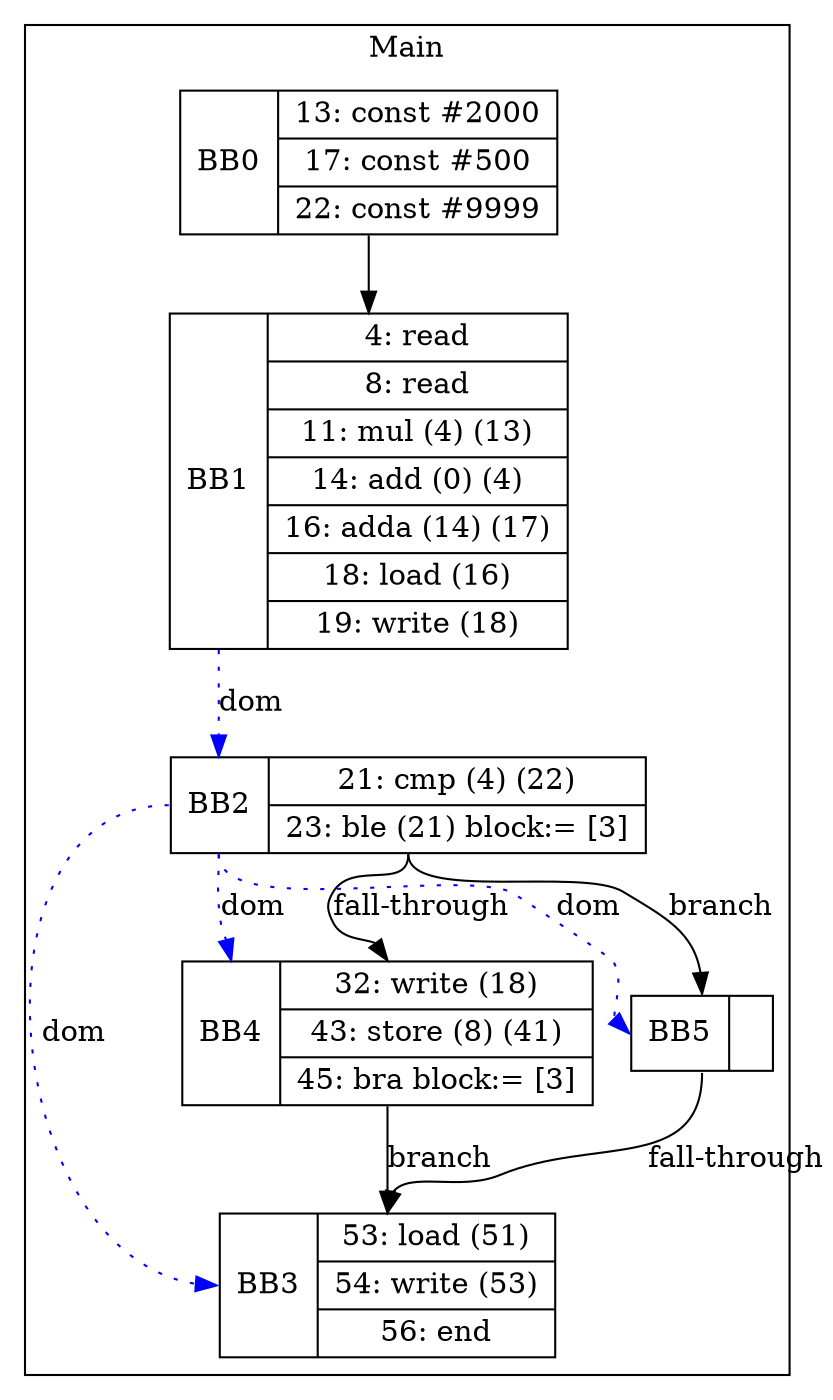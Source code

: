 digraph G {
node [shape=record];
subgraph cluster_main{
label = "Main";
BB0 [shape=record, label="<b>BB0|{13: const #2000|17: const #500|22: const #9999}"];
BB1 [shape=record, label="<b>BB1|{4: read|8: read|11: mul (4) (13)|14: add (0) (4)|16: adda (14) (17)|18: load (16)|19: write (18)}"];
BB2 [shape=record, label="<b>BB2|{21: cmp (4) (22)|23: ble (21) block:= [3]}"];
BB3 [shape=record, label="<b>BB3|{53: load (51)|54: write (53)|56: end}"];
BB4 [shape=record, label="<b>BB4|{32: write (18)|43: store (8) (41)|45: bra block:= [3]}"];
BB5 [shape=record, label="<b>BB5|}"];
}
BB0:s -> BB1:n ;
BB2:b -> BB3:b [color=blue, style=dotted, label="dom"];
BB2:b -> BB4:b [color=blue, style=dotted, label="dom"];
BB1:b -> BB2:b [color=blue, style=dotted, label="dom"];
BB2:b -> BB5:b [color=blue, style=dotted, label="dom"];
BB2:s -> BB5:n [label="branch"];
BB4:s -> BB3:n [label="branch"];
BB5:s -> BB3:n [label="fall-through"];
BB2:s -> BB4:n [label="fall-through"];
}
